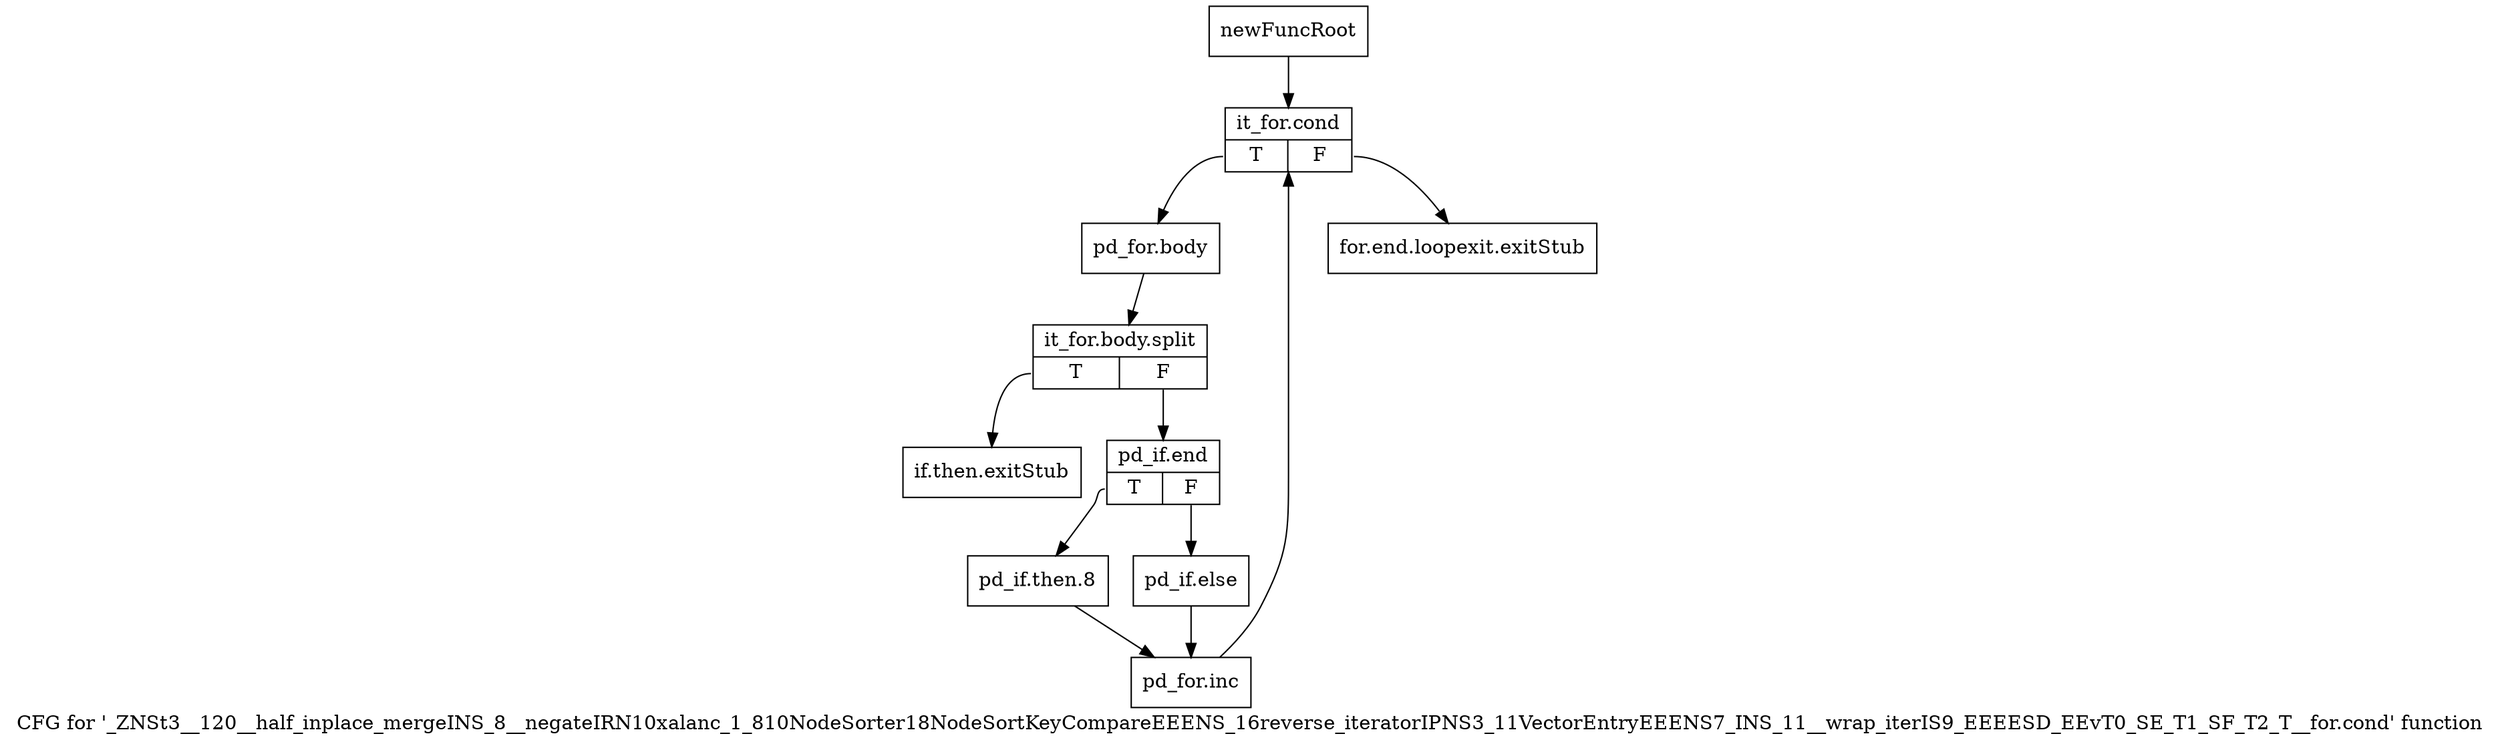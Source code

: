 digraph "CFG for '_ZNSt3__120__half_inplace_mergeINS_8__negateIRN10xalanc_1_810NodeSorter18NodeSortKeyCompareEEENS_16reverse_iteratorIPNS3_11VectorEntryEEENS7_INS_11__wrap_iterIS9_EEEESD_EEvT0_SE_T1_SF_T2_T__for.cond' function" {
	label="CFG for '_ZNSt3__120__half_inplace_mergeINS_8__negateIRN10xalanc_1_810NodeSorter18NodeSortKeyCompareEEENS_16reverse_iteratorIPNS3_11VectorEntryEEENS7_INS_11__wrap_iterIS9_EEEESD_EEvT0_SE_T1_SF_T2_T__for.cond' function";

	Node0x9fb1080 [shape=record,label="{newFuncRoot}"];
	Node0x9fb1080 -> Node0x9fb1170;
	Node0x9fb10d0 [shape=record,label="{for.end.loopexit.exitStub}"];
	Node0x9fb1120 [shape=record,label="{if.then.exitStub}"];
	Node0x9fb1170 [shape=record,label="{it_for.cond|{<s0>T|<s1>F}}"];
	Node0x9fb1170:s0 -> Node0x9fb11c0;
	Node0x9fb1170:s1 -> Node0x9fb10d0;
	Node0x9fb11c0 [shape=record,label="{pd_for.body}"];
	Node0x9fb11c0 -> Node0xd128170;
	Node0xd128170 [shape=record,label="{it_for.body.split|{<s0>T|<s1>F}}"];
	Node0xd128170:s0 -> Node0x9fb1120;
	Node0xd128170:s1 -> Node0x9fb1210;
	Node0x9fb1210 [shape=record,label="{pd_if.end|{<s0>T|<s1>F}}"];
	Node0x9fb1210:s0 -> Node0x9fb12b0;
	Node0x9fb1210:s1 -> Node0x9fb1260;
	Node0x9fb1260 [shape=record,label="{pd_if.else}"];
	Node0x9fb1260 -> Node0x9fb1300;
	Node0x9fb12b0 [shape=record,label="{pd_if.then.8}"];
	Node0x9fb12b0 -> Node0x9fb1300;
	Node0x9fb1300 [shape=record,label="{pd_for.inc}"];
	Node0x9fb1300 -> Node0x9fb1170;
}
